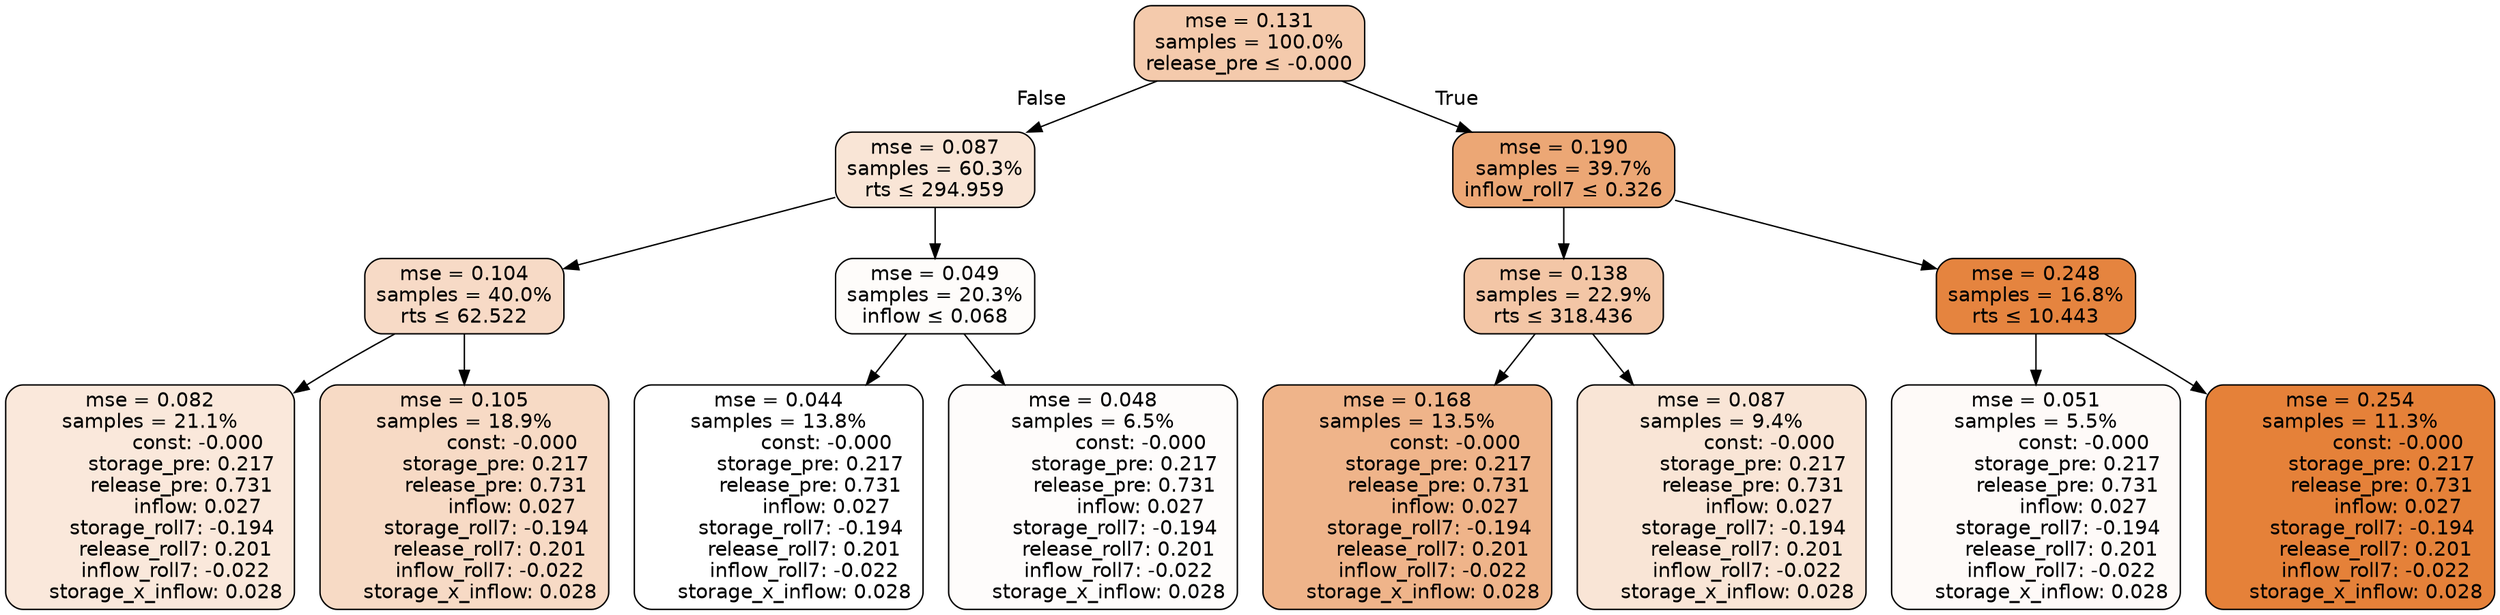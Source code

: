 digraph tree {
node [shape=rectangle, style="filled, rounded", color="black", fontname=helvetica] ;
edge [fontname=helvetica] ;
	"0" [label="mse = 0.131
samples = 100.0%
release_pre &le; -0.000", fillcolor="#f4caac"]
	"1" [label="mse = 0.087
samples = 60.3%
rts &le; 294.959", fillcolor="#f9e5d6"]
	"2" [label="mse = 0.104
samples = 40.0%
rts &le; 62.522", fillcolor="#f7dac6"]
	"3" [label="mse = 0.082
samples = 21.1%
               const: -0.000
          storage_pre: 0.217
          release_pre: 0.731
               inflow: 0.027
       storage_roll7: -0.194
        release_roll7: 0.201
        inflow_roll7: -0.022
     storage_x_inflow: 0.028", fillcolor="#fae8db"]
	"4" [label="mse = 0.105
samples = 18.9%
               const: -0.000
          storage_pre: 0.217
          release_pre: 0.731
               inflow: 0.027
       storage_roll7: -0.194
        release_roll7: 0.201
        inflow_roll7: -0.022
     storage_x_inflow: 0.028", fillcolor="#f7dac5"]
	"5" [label="mse = 0.049
samples = 20.3%
inflow &le; 0.068", fillcolor="#fefcfa"]
	"6" [label="mse = 0.044
samples = 13.8%
               const: -0.000
          storage_pre: 0.217
          release_pre: 0.731
               inflow: 0.027
       storage_roll7: -0.194
        release_roll7: 0.201
        inflow_roll7: -0.022
     storage_x_inflow: 0.028", fillcolor="#ffffff"]
	"7" [label="mse = 0.048
samples = 6.5%
               const: -0.000
          storage_pre: 0.217
          release_pre: 0.731
               inflow: 0.027
       storage_roll7: -0.194
        release_roll7: 0.201
        inflow_roll7: -0.022
     storage_x_inflow: 0.028", fillcolor="#fefcfb"]
	"8" [label="mse = 0.190
samples = 39.7%
inflow_roll7 &le; 0.326", fillcolor="#eca775"]
	"9" [label="mse = 0.138
samples = 22.9%
rts &le; 318.436", fillcolor="#f3c6a6"]
	"10" [label="mse = 0.168
samples = 13.5%
               const: -0.000
          storage_pre: 0.217
          release_pre: 0.731
               inflow: 0.027
       storage_roll7: -0.194
        release_roll7: 0.201
        inflow_roll7: -0.022
     storage_x_inflow: 0.028", fillcolor="#efb48a"]
	"11" [label="mse = 0.087
samples = 9.4%
               const: -0.000
          storage_pre: 0.217
          release_pre: 0.731
               inflow: 0.027
       storage_roll7: -0.194
        release_roll7: 0.201
        inflow_roll7: -0.022
     storage_x_inflow: 0.028", fillcolor="#f9e5d6"]
	"12" [label="mse = 0.248
samples = 16.8%
rts &le; 10.443", fillcolor="#e5843f"]
	"13" [label="mse = 0.051
samples = 5.5%
               const: -0.000
          storage_pre: 0.217
          release_pre: 0.731
               inflow: 0.027
       storage_roll7: -0.194
        release_roll7: 0.201
        inflow_roll7: -0.022
     storage_x_inflow: 0.028", fillcolor="#fefaf8"]
	"14" [label="mse = 0.254
samples = 11.3%
               const: -0.000
          storage_pre: 0.217
          release_pre: 0.731
               inflow: 0.027
       storage_roll7: -0.194
        release_roll7: 0.201
        inflow_roll7: -0.022
     storage_x_inflow: 0.028", fillcolor="#e58139"]

	"0" -> "1" [labeldistance=2.5, labelangle=45, headlabel="False"]
	"1" -> "2"
	"2" -> "3"
	"2" -> "4"
	"1" -> "5"
	"5" -> "6"
	"5" -> "7"
	"0" -> "8" [labeldistance=2.5, labelangle=-45, headlabel="True"]
	"8" -> "9"
	"9" -> "10"
	"9" -> "11"
	"8" -> "12"
	"12" -> "13"
	"12" -> "14"
}